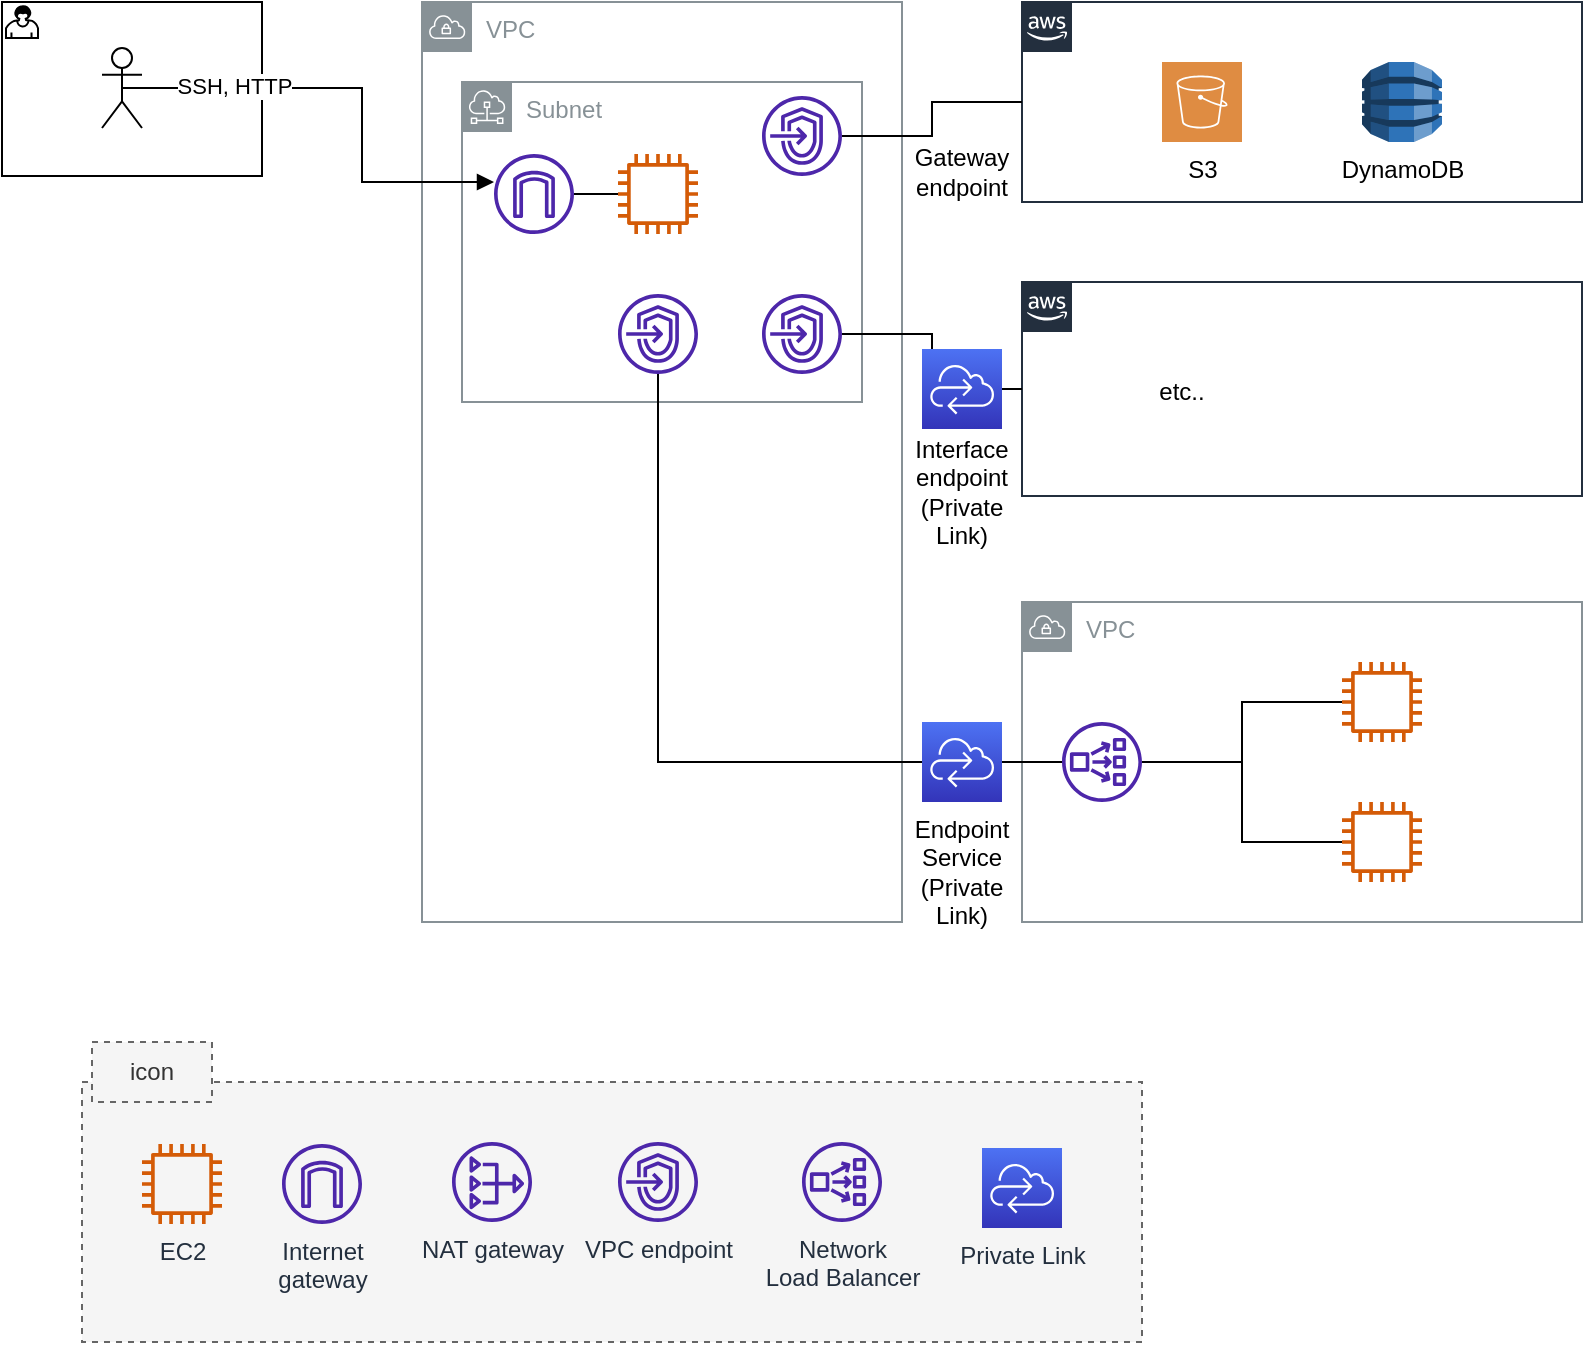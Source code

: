 <mxfile version="20.3.0" type="device"><diagram id="Ht1M8jgEwFfnCIfOTk4-" name="Page-1"><mxGraphModel dx="939" dy="1719" grid="1" gridSize="10" guides="1" tooltips="1" connect="1" arrows="1" fold="1" page="1" pageScale="1" pageWidth="1169" pageHeight="827" math="0" shadow="0"><root><mxCell id="0"/><mxCell id="1" parent="0"/><mxCell id="R6uI5N3SGkkTVIwYfBwB-5" value="VPC" style="sketch=0;outlineConnect=0;gradientColor=none;html=1;whiteSpace=wrap;fontSize=12;fontStyle=0;shape=mxgraph.aws4.group;grIcon=mxgraph.aws4.group_vpc;strokeColor=#879196;fillColor=none;verticalAlign=top;align=left;spacingLeft=30;fontColor=#879196;dashed=0;" parent="1" vertex="1"><mxGeometry x="320" y="-680" width="240" height="460" as="geometry"/></mxCell><mxCell id="unLPfYza83evG2cnuupM-15" value="Subnet" style="sketch=0;outlineConnect=0;gradientColor=none;html=1;whiteSpace=wrap;fontSize=12;fontStyle=0;shape=mxgraph.aws4.group;grIcon=mxgraph.aws4.group_subnet;strokeColor=#879196;fillColor=none;verticalAlign=top;align=left;spacingLeft=30;fontColor=#879196;dashed=0;rounded=0;shadow=0;" parent="1" vertex="1"><mxGeometry x="340" y="-640" width="200" height="160" as="geometry"/></mxCell><mxCell id="R6uI5N3SGkkTVIwYfBwB-2" value="" style="points=[[0.25,0,0],[0.5,0,0],[0.75,0,0],[1,0.25,0],[1,0.5,0],[1,0.75,0],[0.75,1,0],[0.5,1,0],[0.25,1,0],[0,0.75,0],[0,0.5,0],[0,0.25,0]];shape=mxgraph.bpmn.task;whiteSpace=wrap;size=10;taskMarker=user;shadow=0;" parent="1" vertex="1"><mxGeometry x="110" y="-680" width="130" height="87" as="geometry"/></mxCell><mxCell id="R6uI5N3SGkkTVIwYfBwB-16" style="edgeStyle=orthogonalEdgeStyle;rounded=0;orthogonalLoop=1;jettySize=auto;html=1;exitX=0.5;exitY=0.5;exitDx=0;exitDy=0;exitPerimeter=0;endArrow=block;endFill=1;" parent="1" source="R6uI5N3SGkkTVIwYfBwB-14" target="unLPfYza83evG2cnuupM-9" edge="1"><mxGeometry relative="1" as="geometry"><Array as="points"><mxPoint x="290" y="-637"/><mxPoint x="290" y="-590"/></Array><mxPoint x="344" y="-590" as="targetPoint"/></mxGeometry></mxCell><mxCell id="R6uI5N3SGkkTVIwYfBwB-18" value="SSH, HTTP" style="edgeLabel;html=1;align=center;verticalAlign=middle;resizable=0;points=[];" parent="R6uI5N3SGkkTVIwYfBwB-16" vertex="1" connectable="0"><mxGeometry x="-0.603" y="1" relative="1" as="geometry"><mxPoint x="9" as="offset"/></mxGeometry></mxCell><mxCell id="R6uI5N3SGkkTVIwYfBwB-14" value="" style="shape=umlActor;verticalLabelPosition=bottom;verticalAlign=top;html=1;outlineConnect=0;" parent="1" vertex="1"><mxGeometry x="160" y="-657" width="20" height="40" as="geometry"/></mxCell><mxCell id="R6uI5N3SGkkTVIwYfBwB-27" value="" style="rounded=0;whiteSpace=wrap;html=1;fillColor=#f5f5f5;fontColor=#333333;strokeColor=#666666;dashed=1;" parent="1" vertex="1"><mxGeometry x="150" y="-140" width="530" height="130" as="geometry"/></mxCell><mxCell id="R6uI5N3SGkkTVIwYfBwB-31" value="icon" style="text;html=1;strokeColor=#666666;fillColor=#f5f5f5;align=center;verticalAlign=middle;whiteSpace=wrap;rounded=0;fontColor=#333333;dashed=1;" parent="1" vertex="1"><mxGeometry x="155" y="-160" width="60" height="30" as="geometry"/></mxCell><mxCell id="unLPfYza83evG2cnuupM-1" value="" style="points=[[0,0],[0.25,0],[0.5,0],[0.75,0],[1,0],[1,0.25],[1,0.5],[1,0.75],[1,1],[0.75,1],[0.5,1],[0.25,1],[0,1],[0,0.75],[0,0.5],[0,0.25]];outlineConnect=0;gradientColor=none;html=1;whiteSpace=wrap;fontSize=12;fontStyle=0;container=1;pointerEvents=0;collapsible=0;recursiveResize=0;shape=mxgraph.aws4.group;grIcon=mxgraph.aws4.group_aws_cloud_alt;strokeColor=#232F3E;fillColor=none;verticalAlign=top;align=left;spacingLeft=30;fontColor=#232F3E;dashed=0;" parent="1" vertex="1"><mxGeometry x="620" y="-680" width="280" height="100" as="geometry"/></mxCell><mxCell id="unLPfYza83evG2cnuupM-22" value="S3" style="sketch=0;pointerEvents=1;shadow=0;dashed=0;html=1;strokeColor=none;fillColor=#DF8C42;labelPosition=center;verticalLabelPosition=bottom;verticalAlign=top;align=center;outlineConnect=0;shape=mxgraph.veeam2.aws_s3;rounded=0;" parent="unLPfYza83evG2cnuupM-1" vertex="1"><mxGeometry x="70" y="30" width="40" height="40" as="geometry"/></mxCell><mxCell id="unLPfYza83evG2cnuupM-23" value="DynamoDB" style="outlineConnect=0;dashed=0;verticalLabelPosition=bottom;verticalAlign=top;align=center;html=1;shape=mxgraph.aws3.dynamo_db;fillColor=#2E73B8;gradientColor=none;rounded=0;shadow=0;" parent="unLPfYza83evG2cnuupM-1" vertex="1"><mxGeometry x="170" y="30" width="40" height="40" as="geometry"/></mxCell><mxCell id="unLPfYza83evG2cnuupM-2" value="" style="points=[[0,0],[0.25,0],[0.5,0],[0.75,0],[1,0],[1,0.25],[1,0.5],[1,0.75],[1,1],[0.75,1],[0.5,1],[0.25,1],[0,1],[0,0.75],[0,0.5],[0,0.25]];outlineConnect=0;gradientColor=none;html=1;whiteSpace=wrap;fontSize=12;fontStyle=0;container=1;pointerEvents=0;collapsible=0;recursiveResize=0;shape=mxgraph.aws4.group;grIcon=mxgraph.aws4.group_aws_cloud_alt;strokeColor=#232F3E;fillColor=none;verticalAlign=top;align=left;spacingLeft=30;fontColor=#232F3E;dashed=0;" parent="1" vertex="1"><mxGeometry x="620" y="-540" width="280" height="107" as="geometry"/></mxCell><mxCell id="unLPfYza83evG2cnuupM-24" value="etc.." style="text;html=1;strokeColor=none;fillColor=none;align=center;verticalAlign=middle;whiteSpace=wrap;rounded=0;shadow=0;" parent="unLPfYza83evG2cnuupM-2" vertex="1"><mxGeometry x="50" y="40" width="60" height="30" as="geometry"/></mxCell><mxCell id="unLPfYza83evG2cnuupM-3" value="VPC" style="sketch=0;outlineConnect=0;gradientColor=none;html=1;whiteSpace=wrap;fontSize=12;fontStyle=0;shape=mxgraph.aws4.group;grIcon=mxgraph.aws4.group_vpc;strokeColor=#879196;fillColor=none;verticalAlign=top;align=left;spacingLeft=30;fontColor=#879196;dashed=0;rounded=0;shadow=0;" parent="1" vertex="1"><mxGeometry x="620" y="-380" width="280" height="160" as="geometry"/></mxCell><mxCell id="unLPfYza83evG2cnuupM-5" value="VPC endpoint" style="sketch=0;outlineConnect=0;fontColor=#232F3E;gradientColor=none;fillColor=#4D27AA;strokeColor=none;dashed=0;verticalLabelPosition=bottom;verticalAlign=top;align=center;html=1;fontSize=12;fontStyle=0;aspect=fixed;pointerEvents=1;shape=mxgraph.aws4.endpoints;rounded=0;shadow=0;" parent="1" vertex="1"><mxGeometry x="418" y="-110" width="40" height="40" as="geometry"/></mxCell><mxCell id="unLPfYza83evG2cnuupM-7" value="Network&lt;br&gt;Load Balancer" style="sketch=0;outlineConnect=0;fontColor=#232F3E;gradientColor=none;fillColor=#4D27AA;strokeColor=none;dashed=0;verticalLabelPosition=bottom;verticalAlign=top;align=center;html=1;fontSize=12;fontStyle=0;aspect=fixed;pointerEvents=1;shape=mxgraph.aws4.network_load_balancer;rounded=0;shadow=0;" parent="1" vertex="1"><mxGeometry x="510" y="-110" width="40" height="40" as="geometry"/></mxCell><mxCell id="unLPfYza83evG2cnuupM-8" value="Internet&lt;br&gt;gateway" style="sketch=0;outlineConnect=0;fontColor=#232F3E;gradientColor=none;fillColor=#4D27AA;strokeColor=none;dashed=0;verticalLabelPosition=bottom;verticalAlign=top;align=center;html=1;fontSize=12;fontStyle=0;aspect=fixed;pointerEvents=1;shape=mxgraph.aws4.internet_gateway;rounded=0;shadow=0;" parent="1" vertex="1"><mxGeometry x="250" y="-109" width="40" height="40" as="geometry"/></mxCell><mxCell id="unLPfYza83evG2cnuupM-21" style="edgeStyle=orthogonalEdgeStyle;rounded=0;orthogonalLoop=1;jettySize=auto;html=1;entryX=0;entryY=0.5;entryDx=0;entryDy=0;entryPerimeter=0;endArrow=none;endFill=0;" parent="1" source="unLPfYza83evG2cnuupM-9" edge="1"><mxGeometry relative="1" as="geometry"><mxPoint x="423" y="-584" as="targetPoint"/></mxGeometry></mxCell><mxCell id="unLPfYza83evG2cnuupM-9" value="" style="sketch=0;outlineConnect=0;fontColor=#232F3E;gradientColor=none;fillColor=#4D27AA;strokeColor=none;dashed=0;verticalLabelPosition=bottom;verticalAlign=top;align=center;html=1;fontSize=12;fontStyle=0;aspect=fixed;pointerEvents=1;shape=mxgraph.aws4.internet_gateway;rounded=0;shadow=0;" parent="1" vertex="1"><mxGeometry x="356" y="-604" width="40" height="40" as="geometry"/></mxCell><mxCell id="unLPfYza83evG2cnuupM-10" value="NAT gateway" style="sketch=0;outlineConnect=0;fontColor=#232F3E;gradientColor=none;fillColor=#4D27AA;strokeColor=none;dashed=0;verticalLabelPosition=bottom;verticalAlign=top;align=center;html=1;fontSize=12;fontStyle=0;aspect=fixed;pointerEvents=1;shape=mxgraph.aws4.nat_gateway;rounded=0;shadow=0;" parent="1" vertex="1"><mxGeometry x="335" y="-110" width="40" height="40" as="geometry"/></mxCell><mxCell id="unLPfYza83evG2cnuupM-13" value="Private Link" style="sketch=0;points=[[0,0,0],[0.25,0,0],[0.5,0,0],[0.75,0,0],[1,0,0],[0,1,0],[0.25,1,0],[0.5,1,0],[0.75,1,0],[1,1,0],[0,0.25,0],[0,0.5,0],[0,0.75,0],[1,0.25,0],[1,0.5,0],[1,0.75,0]];outlineConnect=0;fontColor=#232F3E;gradientColor=#4D72F3;gradientDirection=north;fillColor=#3334B9;strokeColor=#ffffff;dashed=0;verticalLabelPosition=bottom;verticalAlign=top;align=center;html=1;fontSize=12;fontStyle=0;aspect=fixed;shape=mxgraph.aws4.resourceIcon;resIcon=mxgraph.aws4.cloud_control_api;rounded=0;shadow=0;" parent="1" vertex="1"><mxGeometry x="600" y="-107" width="40" height="40" as="geometry"/></mxCell><mxCell id="unLPfYza83evG2cnuupM-30" style="edgeStyle=orthogonalEdgeStyle;rounded=0;orthogonalLoop=1;jettySize=auto;html=1;entryX=0;entryY=0.5;entryDx=0;entryDy=0;endArrow=none;endFill=0;" parent="1" source="unLPfYza83evG2cnuupM-17" target="unLPfYza83evG2cnuupM-1" edge="1"><mxGeometry relative="1" as="geometry"/></mxCell><mxCell id="unLPfYza83evG2cnuupM-17" value="" style="sketch=0;outlineConnect=0;fontColor=#232F3E;gradientColor=none;fillColor=#4D27AA;strokeColor=none;dashed=0;verticalLabelPosition=bottom;verticalAlign=top;align=center;html=1;fontSize=12;fontStyle=0;aspect=fixed;pointerEvents=1;shape=mxgraph.aws4.endpoints;rounded=0;shadow=0;" parent="1" vertex="1"><mxGeometry x="490" y="-633" width="40" height="40" as="geometry"/></mxCell><mxCell id="unLPfYza83evG2cnuupM-31" style="edgeStyle=orthogonalEdgeStyle;rounded=0;orthogonalLoop=1;jettySize=auto;html=1;entryX=0;entryY=0.5;entryDx=0;entryDy=0;endArrow=none;endFill=0;" parent="1" source="unLPfYza83evG2cnuupM-18" target="unLPfYza83evG2cnuupM-2" edge="1"><mxGeometry relative="1" as="geometry"/></mxCell><mxCell id="unLPfYza83evG2cnuupM-18" value="" style="sketch=0;outlineConnect=0;fontColor=#232F3E;gradientColor=none;fillColor=#4D27AA;strokeColor=none;dashed=0;verticalLabelPosition=bottom;verticalAlign=top;align=center;html=1;fontSize=12;fontStyle=0;aspect=fixed;pointerEvents=1;shape=mxgraph.aws4.endpoints;rounded=0;shadow=0;" parent="1" vertex="1"><mxGeometry x="490" y="-534" width="40" height="40" as="geometry"/></mxCell><mxCell id="unLPfYza83evG2cnuupM-32" style="edgeStyle=orthogonalEdgeStyle;rounded=0;orthogonalLoop=1;jettySize=auto;html=1;endArrow=none;endFill=0;" parent="1" source="unLPfYza83evG2cnuupM-19" target="unLPfYza83evG2cnuupM-25" edge="1"><mxGeometry relative="1" as="geometry"><mxPoint x="550" y="-180" as="targetPoint"/><Array as="points"><mxPoint x="438" y="-300"/></Array></mxGeometry></mxCell><mxCell id="unLPfYza83evG2cnuupM-19" value="" style="sketch=0;outlineConnect=0;fontColor=#232F3E;gradientColor=none;fillColor=#4D27AA;strokeColor=none;dashed=0;verticalLabelPosition=bottom;verticalAlign=top;align=center;html=1;fontSize=12;fontStyle=0;aspect=fixed;pointerEvents=1;shape=mxgraph.aws4.endpoints;rounded=0;shadow=0;" parent="1" vertex="1"><mxGeometry x="418" y="-534" width="40" height="40" as="geometry"/></mxCell><mxCell id="unLPfYza83evG2cnuupM-36" style="edgeStyle=orthogonalEdgeStyle;rounded=0;orthogonalLoop=1;jettySize=auto;html=1;entryX=0;entryY=0.5;entryDx=0;entryDy=0;entryPerimeter=0;endArrow=none;endFill=0;" parent="1" source="unLPfYza83evG2cnuupM-25" edge="1"><mxGeometry relative="1" as="geometry"><mxPoint x="780" y="-330" as="targetPoint"/><Array as="points"><mxPoint x="730" y="-300"/><mxPoint x="730" y="-330"/></Array></mxGeometry></mxCell><mxCell id="unLPfYza83evG2cnuupM-37" style="edgeStyle=orthogonalEdgeStyle;rounded=0;orthogonalLoop=1;jettySize=auto;html=1;entryX=0;entryY=0.5;entryDx=0;entryDy=0;entryPerimeter=0;endArrow=none;endFill=0;" parent="1" source="unLPfYza83evG2cnuupM-25" edge="1"><mxGeometry relative="1" as="geometry"><mxPoint x="780" y="-260" as="targetPoint"/><Array as="points"><mxPoint x="730" y="-300"/><mxPoint x="730" y="-260"/></Array></mxGeometry></mxCell><mxCell id="unLPfYza83evG2cnuupM-25" value="" style="sketch=0;outlineConnect=0;fontColor=#232F3E;gradientColor=none;fillColor=#4D27AA;strokeColor=none;dashed=0;verticalLabelPosition=bottom;verticalAlign=top;align=center;html=1;fontSize=12;fontStyle=0;aspect=fixed;pointerEvents=1;shape=mxgraph.aws4.network_load_balancer;rounded=0;shadow=0;" parent="1" vertex="1"><mxGeometry x="640" y="-320" width="40" height="40" as="geometry"/></mxCell><mxCell id="unLPfYza83evG2cnuupM-28" value="" style="sketch=0;points=[[0,0,0],[0.25,0,0],[0.5,0,0],[0.75,0,0],[1,0,0],[0,1,0],[0.25,1,0],[0.5,1,0],[0.75,1,0],[1,1,0],[0,0.25,0],[0,0.5,0],[0,0.75,0],[1,0.25,0],[1,0.5,0],[1,0.75,0]];outlineConnect=0;fontColor=#232F3E;gradientColor=#4D72F3;gradientDirection=north;fillColor=#3334B9;strokeColor=#ffffff;dashed=0;verticalLabelPosition=bottom;verticalAlign=top;align=center;html=1;fontSize=12;fontStyle=0;aspect=fixed;shape=mxgraph.aws4.resourceIcon;resIcon=mxgraph.aws4.cloud_control_api;rounded=0;shadow=0;" parent="1" vertex="1"><mxGeometry x="570" y="-320" width="40" height="40" as="geometry"/></mxCell><mxCell id="unLPfYza83evG2cnuupM-29" value="" style="sketch=0;points=[[0,0,0],[0.25,0,0],[0.5,0,0],[0.75,0,0],[1,0,0],[0,1,0],[0.25,1,0],[0.5,1,0],[0.75,1,0],[1,1,0],[0,0.25,0],[0,0.5,0],[0,0.75,0],[1,0.25,0],[1,0.5,0],[1,0.75,0]];outlineConnect=0;fontColor=#232F3E;gradientColor=#4D72F3;gradientDirection=north;fillColor=#3334B9;strokeColor=#ffffff;dashed=0;verticalLabelPosition=bottom;verticalAlign=top;align=center;html=1;fontSize=12;fontStyle=0;aspect=fixed;shape=mxgraph.aws4.resourceIcon;resIcon=mxgraph.aws4.cloud_control_api;rounded=0;shadow=0;" parent="1" vertex="1"><mxGeometry x="570" y="-506.5" width="40" height="40" as="geometry"/></mxCell><mxCell id="unLPfYza83evG2cnuupM-33" value="Gateway&lt;br&gt;endpoint" style="text;html=1;strokeColor=none;fillColor=none;align=center;verticalAlign=middle;whiteSpace=wrap;rounded=0;shadow=0;" parent="1" vertex="1"><mxGeometry x="560" y="-610" width="60" height="30" as="geometry"/></mxCell><mxCell id="unLPfYza83evG2cnuupM-34" value="Interface&lt;br&gt;endpoint&lt;br&gt;(Private Link)" style="text;html=1;strokeColor=none;fillColor=none;align=center;verticalAlign=middle;whiteSpace=wrap;rounded=0;shadow=0;" parent="1" vertex="1"><mxGeometry x="560" y="-450" width="60" height="30" as="geometry"/></mxCell><mxCell id="unLPfYza83evG2cnuupM-35" value="Endpoint&lt;br&gt;Service&lt;br&gt;(Private Link)" style="text;html=1;strokeColor=none;fillColor=none;align=center;verticalAlign=middle;whiteSpace=wrap;rounded=0;shadow=0;" parent="1" vertex="1"><mxGeometry x="560" y="-260" width="60" height="30" as="geometry"/></mxCell><mxCell id="ro_Aac0MNhFb19MFFk4S-1" value="EC2" style="sketch=0;outlineConnect=0;fontColor=#232F3E;gradientColor=none;fillColor=#D45B07;strokeColor=none;dashed=0;verticalLabelPosition=bottom;verticalAlign=top;align=center;html=1;fontSize=12;fontStyle=0;aspect=fixed;pointerEvents=1;shape=mxgraph.aws4.instance2;" parent="1" vertex="1"><mxGeometry x="180" y="-109" width="40" height="40" as="geometry"/></mxCell><mxCell id="ro_Aac0MNhFb19MFFk4S-2" value="" style="sketch=0;outlineConnect=0;fontColor=#232F3E;gradientColor=none;fillColor=#D45B07;strokeColor=none;dashed=0;verticalLabelPosition=bottom;verticalAlign=top;align=center;html=1;fontSize=12;fontStyle=0;aspect=fixed;pointerEvents=1;shape=mxgraph.aws4.instance2;" parent="1" vertex="1"><mxGeometry x="418" y="-604" width="40" height="40" as="geometry"/></mxCell><mxCell id="ro_Aac0MNhFb19MFFk4S-3" value="" style="sketch=0;outlineConnect=0;fontColor=#232F3E;gradientColor=none;fillColor=#D45B07;strokeColor=none;dashed=0;verticalLabelPosition=bottom;verticalAlign=top;align=center;html=1;fontSize=12;fontStyle=0;aspect=fixed;pointerEvents=1;shape=mxgraph.aws4.instance2;" parent="1" vertex="1"><mxGeometry x="780" y="-350" width="40" height="40" as="geometry"/></mxCell><mxCell id="ro_Aac0MNhFb19MFFk4S-4" value="" style="sketch=0;outlineConnect=0;fontColor=#232F3E;gradientColor=none;fillColor=#D45B07;strokeColor=none;dashed=0;verticalLabelPosition=bottom;verticalAlign=top;align=center;html=1;fontSize=12;fontStyle=0;aspect=fixed;pointerEvents=1;shape=mxgraph.aws4.instance2;" parent="1" vertex="1"><mxGeometry x="780" y="-280" width="40" height="40" as="geometry"/></mxCell></root></mxGraphModel></diagram></mxfile>